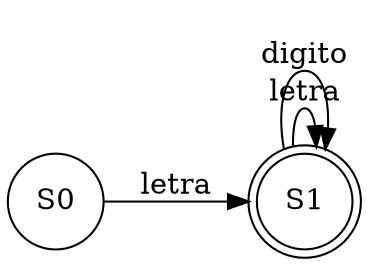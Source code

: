 digraph G {
  rankdir=LR 
S0 [shape=circle label="S0"] 
S1 [shape=doublecircle label="S1"] 
S0->S1 [label="letra"]
S1->S1 [label="letra"]
S1->S1 [label="digito"]
}
